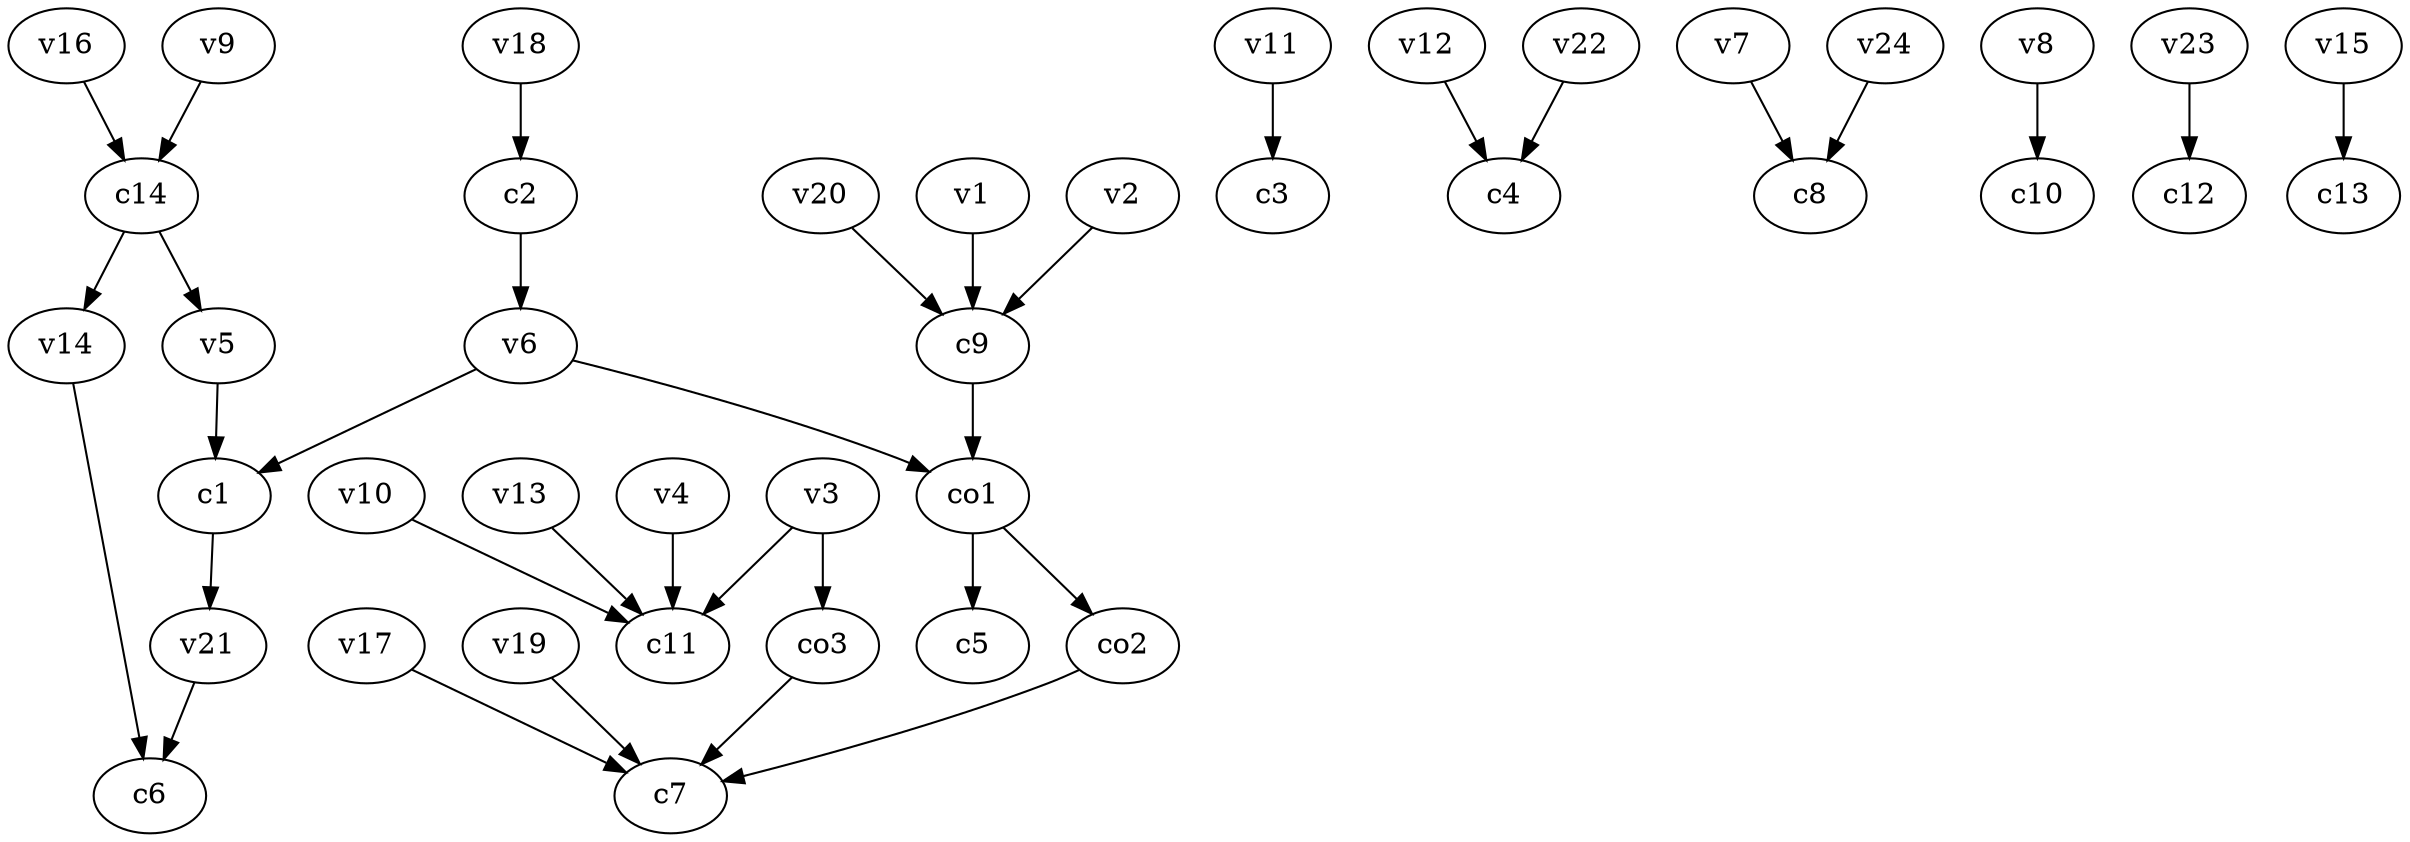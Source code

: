strict digraph  {
c1;
c2;
c3;
c4;
c5;
c6;
c7;
c8;
c9;
c10;
c11;
c12;
c13;
c14;
v1;
v2;
v3;
v4;
v5;
v6;
v7;
v8;
v9;
v10;
v11;
v12;
v13;
v14;
v15;
v16;
v17;
v18;
v19;
v20;
v21;
v22;
v23;
v24;
co1;
co2;
co3;
c1 -> v21  [weight=1];
c2 -> v6  [weight=1];
c9 -> co1  [weight=1];
c14 -> v5  [weight=1];
c14 -> v14  [weight=1];
v1 -> c9  [weight=1];
v2 -> c9  [weight=1];
v3 -> c11  [weight=1];
v3 -> co3  [weight=1];
v4 -> c11  [weight=1];
v5 -> c1  [weight=1];
v6 -> c1  [weight=1];
v6 -> co1  [weight=1];
v7 -> c8  [weight=1];
v8 -> c10  [weight=1];
v9 -> c14  [weight=1];
v10 -> c11  [weight=1];
v11 -> c3  [weight=1];
v12 -> c4  [weight=1];
v13 -> c11  [weight=1];
v14 -> c6  [weight=1];
v15 -> c13  [weight=1];
v16 -> c14  [weight=1];
v17 -> c7  [weight=1];
v18 -> c2  [weight=1];
v19 -> c7  [weight=1];
v20 -> c9  [weight=1];
v21 -> c6  [weight=1];
v22 -> c4  [weight=1];
v23 -> c12  [weight=1];
v24 -> c8  [weight=1];
co1 -> c5  [weight=1];
co1 -> co2  [weight=1];
co2 -> c7  [weight=1];
co3 -> c7  [weight=1];
}
